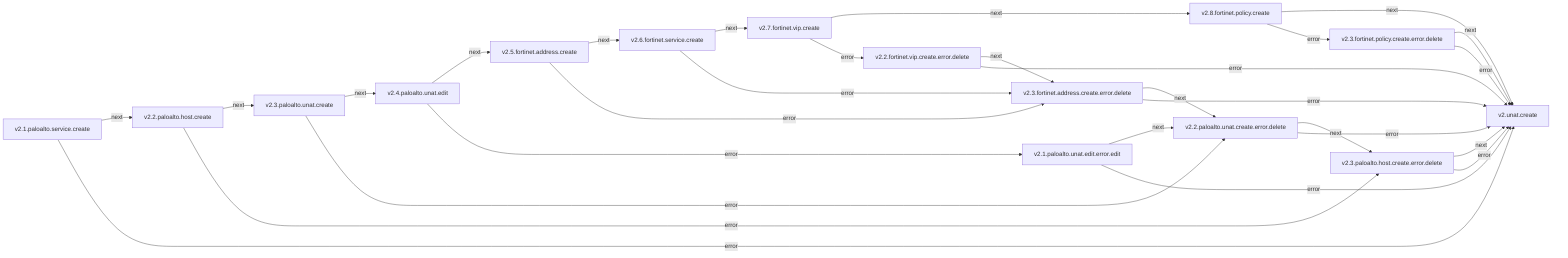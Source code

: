 graph LR
  v2.1.paloalto.service.create -->|next| v2.2.paloalto.host.create
  v2.1.paloalto.service.create -->|error| v2.unat.create
  v2.2.paloalto.host.create -->|next| v2.3.paloalto.unat.create
  v2.2.paloalto.host.create -->|error| v2.3.paloalto.host.create.error.delete
  v2.3.paloalto.unat.create -->|next| v2.4.paloalto.unat.edit
  v2.3.paloalto.unat.create -->|error| v2.2.paloalto.unat.create.error.delete
  v2.4.paloalto.unat.edit -->|next| v2.5.fortinet.address.create
  v2.4.paloalto.unat.edit -->|error| v2.1.paloalto.unat.edit.error.edit
  v2.5.fortinet.address.create -->|next| v2.6.fortinet.service.create
  v2.5.fortinet.address.create -->|error| v2.3.fortinet.address.create.error.delete
  v2.6.fortinet.service.create -->|next| v2.7.fortinet.vip.create
  v2.6.fortinet.service.create -->|error| v2.3.fortinet.address.create.error.delete
  v2.7.fortinet.vip.create -->|next| v2.8.fortinet.policy.create
  v2.7.fortinet.vip.create -->|error| v2.2.fortinet.vip.create.error.delete
  v2.8.fortinet.policy.create -->|next| v2.unat.create
  v2.8.fortinet.policy.create -->|error| v2.3.fortinet.policy.create.error.delete
  v2.1.paloalto.unat.edit.error.edit -->|next| v2.2.paloalto.unat.create.error.delete
  v2.1.paloalto.unat.edit.error.edit -->|error| v2.unat.create
  v2.2.fortinet.vip.create.error.delete -->|next| v2.3.fortinet.address.create.error.delete
  v2.2.fortinet.vip.create.error.delete -->|error| v2.unat.create
  v2.2.paloalto.unat.create.error.delete -->|next| v2.3.paloalto.host.create.error.delete
  v2.2.paloalto.unat.create.error.delete -->|error| v2.unat.create
  v2.3.fortinet.address.create.error.delete -->|next| v2.2.paloalto.unat.create.error.delete
  v2.3.fortinet.address.create.error.delete -->|error| v2.unat.create
  v2.3.fortinet.policy.create.error.delete -->|next| v2.unat.create
  v2.3.fortinet.policy.create.error.delete -->|error| v2.unat.create
  v2.3.paloalto.host.create.error.delete -->|next| v2.unat.create
  v2.3.paloalto.host.create.error.delete -->|error| v2.unat.create